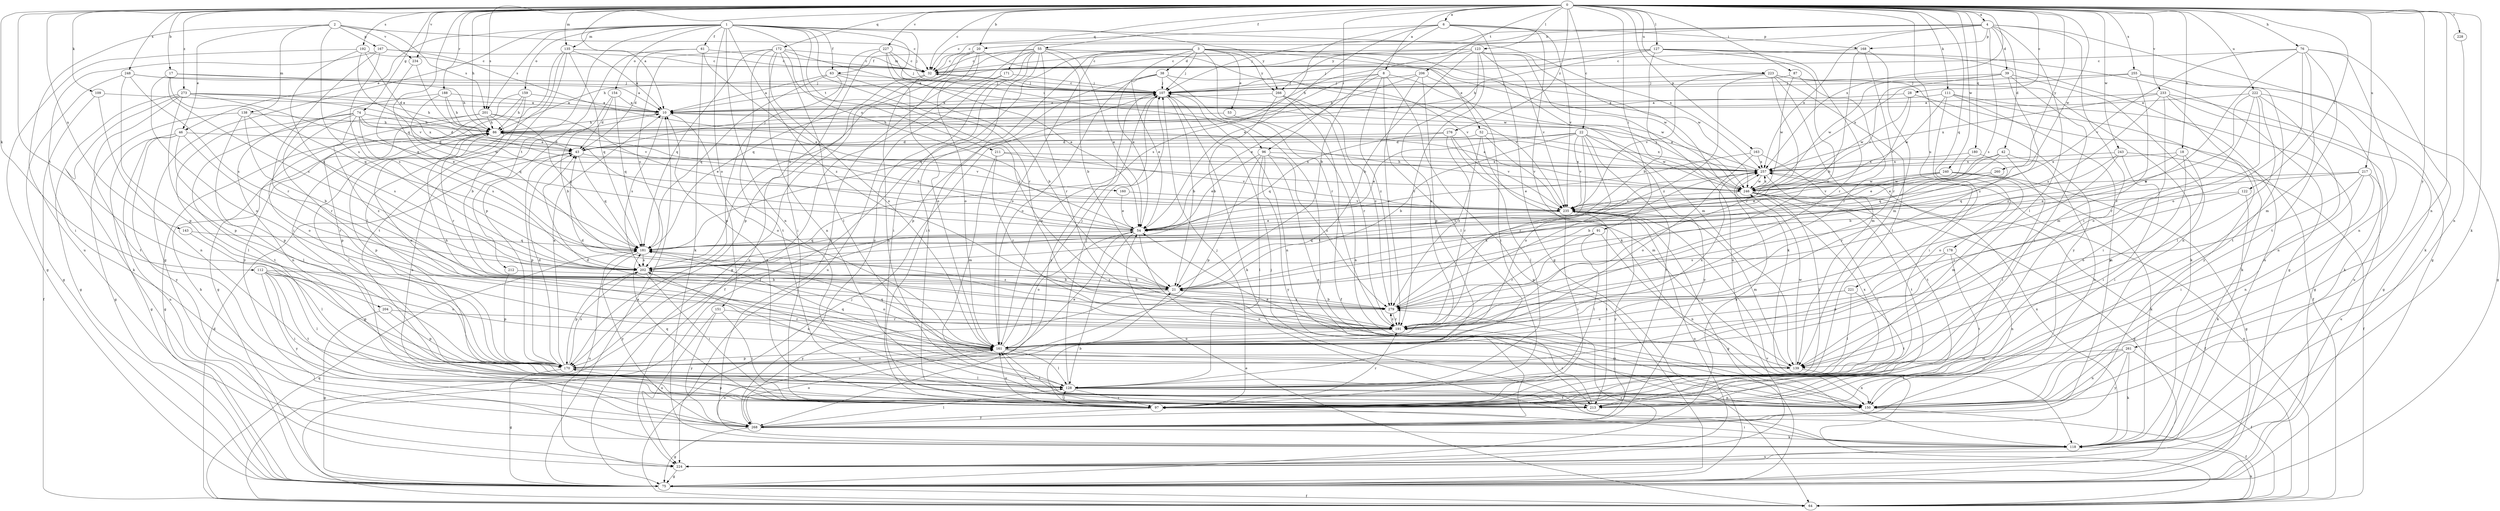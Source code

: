 strict digraph  {
0;
1;
2;
3;
4;
6;
8;
10;
17;
18;
20;
21;
22;
28;
32;
38;
39;
42;
43;
46;
52;
53;
54;
55;
61;
63;
64;
74;
75;
76;
86;
87;
91;
96;
97;
107;
109;
111;
112;
118;
122;
123;
127;
128;
135;
138;
139;
143;
150;
151;
154;
159;
160;
161;
163;
167;
168;
170;
171;
172;
178;
180;
181;
188;
191;
192;
201;
202;
204;
206;
211;
212;
213;
217;
221;
222;
223;
224;
227;
228;
233;
234;
235;
240;
243;
246;
248;
255;
257;
260;
261;
266;
268;
273;
276;
279;
0 -> 4  [label=a];
0 -> 6  [label=a];
0 -> 8  [label=a];
0 -> 10  [label=a];
0 -> 17  [label=b];
0 -> 18  [label=b];
0 -> 20  [label=b];
0 -> 22  [label=c];
0 -> 28  [label=c];
0 -> 32  [label=c];
0 -> 55  [label=f];
0 -> 74  [label=g];
0 -> 76  [label=h];
0 -> 86  [label=h];
0 -> 87  [label=i];
0 -> 91  [label=i];
0 -> 96  [label=i];
0 -> 109  [label=k];
0 -> 111  [label=k];
0 -> 112  [label=k];
0 -> 118  [label=k];
0 -> 122  [label=l];
0 -> 123  [label=l];
0 -> 127  [label=l];
0 -> 135  [label=m];
0 -> 143  [label=n];
0 -> 150  [label=n];
0 -> 163  [label=p];
0 -> 171  [label=q];
0 -> 172  [label=q];
0 -> 178  [label=q];
0 -> 180  [label=q];
0 -> 181  [label=q];
0 -> 188  [label=r];
0 -> 192  [label=s];
0 -> 201  [label=s];
0 -> 204  [label=t];
0 -> 206  [label=t];
0 -> 217  [label=u];
0 -> 221  [label=u];
0 -> 222  [label=u];
0 -> 223  [label=u];
0 -> 227  [label=v];
0 -> 228  [label=v];
0 -> 233  [label=v];
0 -> 234  [label=v];
0 -> 240  [label=w];
0 -> 243  [label=w];
0 -> 246  [label=w];
0 -> 248  [label=x];
0 -> 255  [label=x];
0 -> 257  [label=x];
0 -> 260  [label=y];
0 -> 261  [label=y];
0 -> 273  [label=z];
0 -> 276  [label=z];
1 -> 46  [label=e];
1 -> 61  [label=f];
1 -> 63  [label=f];
1 -> 75  [label=g];
1 -> 96  [label=i];
1 -> 107  [label=j];
1 -> 135  [label=m];
1 -> 150  [label=n];
1 -> 151  [label=o];
1 -> 154  [label=o];
1 -> 159  [label=o];
1 -> 160  [label=o];
1 -> 191  [label=r];
1 -> 201  [label=s];
1 -> 211  [label=t];
1 -> 212  [label=t];
1 -> 257  [label=x];
1 -> 266  [label=y];
1 -> 279  [label=z];
2 -> 32  [label=c];
2 -> 46  [label=e];
2 -> 138  [label=m];
2 -> 167  [label=p];
2 -> 201  [label=s];
2 -> 202  [label=s];
2 -> 224  [label=u];
2 -> 234  [label=v];
3 -> 38  [label=d];
3 -> 52  [label=e];
3 -> 53  [label=e];
3 -> 54  [label=e];
3 -> 63  [label=f];
3 -> 64  [label=f];
3 -> 97  [label=i];
3 -> 107  [label=j];
3 -> 139  [label=m];
3 -> 161  [label=o];
3 -> 191  [label=r];
3 -> 246  [label=w];
3 -> 266  [label=y];
4 -> 20  [label=b];
4 -> 32  [label=c];
4 -> 39  [label=d];
4 -> 42  [label=d];
4 -> 75  [label=g];
4 -> 97  [label=i];
4 -> 107  [label=j];
4 -> 128  [label=l];
4 -> 168  [label=p];
4 -> 202  [label=s];
4 -> 257  [label=x];
4 -> 266  [label=y];
6 -> 21  [label=b];
6 -> 32  [label=c];
6 -> 54  [label=e];
6 -> 75  [label=g];
6 -> 118  [label=k];
6 -> 168  [label=p];
6 -> 202  [label=s];
6 -> 235  [label=v];
8 -> 54  [label=e];
8 -> 75  [label=g];
8 -> 107  [label=j];
8 -> 128  [label=l];
8 -> 181  [label=q];
8 -> 246  [label=w];
8 -> 279  [label=z];
10 -> 86  [label=h];
10 -> 161  [label=o];
10 -> 202  [label=s];
17 -> 86  [label=h];
17 -> 107  [label=j];
17 -> 161  [label=o];
17 -> 181  [label=q];
17 -> 202  [label=s];
18 -> 21  [label=b];
18 -> 97  [label=i];
18 -> 139  [label=m];
18 -> 257  [label=x];
20 -> 32  [label=c];
20 -> 75  [label=g];
20 -> 161  [label=o];
20 -> 181  [label=q];
20 -> 246  [label=w];
20 -> 268  [label=y];
21 -> 202  [label=s];
21 -> 268  [label=y];
21 -> 279  [label=z];
22 -> 21  [label=b];
22 -> 43  [label=d];
22 -> 54  [label=e];
22 -> 161  [label=o];
22 -> 191  [label=r];
22 -> 213  [label=t];
22 -> 235  [label=v];
22 -> 246  [label=w];
22 -> 268  [label=y];
28 -> 10  [label=a];
28 -> 118  [label=k];
28 -> 235  [label=v];
28 -> 246  [label=w];
32 -> 107  [label=j];
32 -> 150  [label=n];
32 -> 170  [label=p];
38 -> 54  [label=e];
38 -> 107  [label=j];
38 -> 161  [label=o];
38 -> 170  [label=p];
38 -> 213  [label=t];
38 -> 235  [label=v];
39 -> 97  [label=i];
39 -> 107  [label=j];
39 -> 150  [label=n];
39 -> 235  [label=v];
39 -> 246  [label=w];
39 -> 279  [label=z];
42 -> 54  [label=e];
42 -> 97  [label=i];
42 -> 150  [label=n];
42 -> 181  [label=q];
42 -> 257  [label=x];
43 -> 107  [label=j];
43 -> 170  [label=p];
43 -> 181  [label=q];
43 -> 257  [label=x];
46 -> 43  [label=d];
46 -> 75  [label=g];
46 -> 128  [label=l];
46 -> 191  [label=r];
46 -> 224  [label=u];
46 -> 268  [label=y];
52 -> 43  [label=d];
52 -> 139  [label=m];
52 -> 235  [label=v];
52 -> 257  [label=x];
52 -> 279  [label=z];
53 -> 86  [label=h];
53 -> 150  [label=n];
54 -> 86  [label=h];
54 -> 128  [label=l];
54 -> 150  [label=n];
54 -> 161  [label=o];
54 -> 181  [label=q];
55 -> 21  [label=b];
55 -> 32  [label=c];
55 -> 54  [label=e];
55 -> 86  [label=h];
55 -> 97  [label=i];
55 -> 191  [label=r];
55 -> 202  [label=s];
55 -> 213  [label=t];
55 -> 235  [label=v];
55 -> 268  [label=y];
61 -> 32  [label=c];
61 -> 43  [label=d];
61 -> 54  [label=e];
61 -> 118  [label=k];
61 -> 170  [label=p];
63 -> 10  [label=a];
63 -> 21  [label=b];
63 -> 107  [label=j];
63 -> 170  [label=p];
63 -> 181  [label=q];
64 -> 43  [label=d];
64 -> 54  [label=e];
64 -> 107  [label=j];
64 -> 118  [label=k];
64 -> 181  [label=q];
64 -> 235  [label=v];
64 -> 257  [label=x];
74 -> 43  [label=d];
74 -> 86  [label=h];
74 -> 128  [label=l];
74 -> 150  [label=n];
74 -> 161  [label=o];
74 -> 202  [label=s];
74 -> 246  [label=w];
74 -> 279  [label=z];
75 -> 10  [label=a];
75 -> 64  [label=f];
75 -> 279  [label=z];
76 -> 32  [label=c];
76 -> 118  [label=k];
76 -> 139  [label=m];
76 -> 150  [label=n];
76 -> 161  [label=o];
76 -> 213  [label=t];
76 -> 235  [label=v];
76 -> 279  [label=z];
86 -> 43  [label=d];
86 -> 75  [label=g];
86 -> 128  [label=l];
86 -> 161  [label=o];
86 -> 170  [label=p];
86 -> 235  [label=v];
87 -> 107  [label=j];
87 -> 191  [label=r];
87 -> 246  [label=w];
91 -> 128  [label=l];
91 -> 150  [label=n];
91 -> 181  [label=q];
91 -> 191  [label=r];
96 -> 54  [label=e];
96 -> 128  [label=l];
96 -> 150  [label=n];
96 -> 170  [label=p];
96 -> 257  [label=x];
96 -> 268  [label=y];
96 -> 279  [label=z];
97 -> 21  [label=b];
97 -> 107  [label=j];
97 -> 128  [label=l];
97 -> 161  [label=o];
97 -> 170  [label=p];
97 -> 181  [label=q];
97 -> 191  [label=r];
97 -> 257  [label=x];
97 -> 268  [label=y];
107 -> 10  [label=a];
107 -> 21  [label=b];
107 -> 32  [label=c];
107 -> 118  [label=k];
107 -> 150  [label=n];
107 -> 161  [label=o];
107 -> 268  [label=y];
109 -> 10  [label=a];
109 -> 64  [label=f];
109 -> 150  [label=n];
111 -> 10  [label=a];
111 -> 64  [label=f];
111 -> 75  [label=g];
111 -> 97  [label=i];
111 -> 246  [label=w];
111 -> 268  [label=y];
112 -> 21  [label=b];
112 -> 97  [label=i];
112 -> 128  [label=l];
112 -> 161  [label=o];
112 -> 170  [label=p];
112 -> 213  [label=t];
112 -> 268  [label=y];
118 -> 86  [label=h];
118 -> 97  [label=i];
118 -> 107  [label=j];
118 -> 161  [label=o];
118 -> 224  [label=u];
118 -> 257  [label=x];
122 -> 118  [label=k];
122 -> 191  [label=r];
122 -> 235  [label=v];
123 -> 10  [label=a];
123 -> 21  [label=b];
123 -> 32  [label=c];
123 -> 86  [label=h];
123 -> 118  [label=k];
123 -> 161  [label=o];
123 -> 191  [label=r];
123 -> 224  [label=u];
123 -> 235  [label=v];
127 -> 21  [label=b];
127 -> 32  [label=c];
127 -> 75  [label=g];
127 -> 86  [label=h];
127 -> 107  [label=j];
127 -> 191  [label=r];
127 -> 224  [label=u];
127 -> 279  [label=z];
128 -> 97  [label=i];
128 -> 107  [label=j];
128 -> 150  [label=n];
128 -> 202  [label=s];
128 -> 213  [label=t];
135 -> 10  [label=a];
135 -> 32  [label=c];
135 -> 97  [label=i];
135 -> 128  [label=l];
135 -> 181  [label=q];
135 -> 213  [label=t];
138 -> 21  [label=b];
138 -> 75  [label=g];
138 -> 86  [label=h];
138 -> 170  [label=p];
138 -> 202  [label=s];
139 -> 43  [label=d];
139 -> 54  [label=e];
139 -> 150  [label=n];
139 -> 181  [label=q];
139 -> 246  [label=w];
143 -> 128  [label=l];
143 -> 181  [label=q];
150 -> 64  [label=f];
151 -> 97  [label=i];
151 -> 191  [label=r];
151 -> 224  [label=u];
151 -> 268  [label=y];
154 -> 10  [label=a];
154 -> 21  [label=b];
154 -> 43  [label=d];
154 -> 181  [label=q];
159 -> 10  [label=a];
159 -> 21  [label=b];
159 -> 75  [label=g];
159 -> 86  [label=h];
159 -> 268  [label=y];
160 -> 54  [label=e];
160 -> 235  [label=v];
161 -> 86  [label=h];
161 -> 107  [label=j];
161 -> 128  [label=l];
161 -> 139  [label=m];
161 -> 170  [label=p];
161 -> 181  [label=q];
161 -> 213  [label=t];
161 -> 257  [label=x];
163 -> 54  [label=e];
163 -> 161  [label=o];
163 -> 213  [label=t];
163 -> 257  [label=x];
167 -> 32  [label=c];
167 -> 97  [label=i];
167 -> 191  [label=r];
167 -> 202  [label=s];
167 -> 257  [label=x];
168 -> 21  [label=b];
168 -> 32  [label=c];
168 -> 139  [label=m];
168 -> 191  [label=r];
170 -> 10  [label=a];
170 -> 43  [label=d];
170 -> 54  [label=e];
170 -> 75  [label=g];
170 -> 128  [label=l];
170 -> 161  [label=o];
170 -> 202  [label=s];
171 -> 64  [label=f];
171 -> 107  [label=j];
171 -> 224  [label=u];
172 -> 128  [label=l];
172 -> 150  [label=n];
172 -> 161  [label=o];
172 -> 181  [label=q];
172 -> 202  [label=s];
172 -> 213  [label=t];
172 -> 246  [label=w];
172 -> 279  [label=z];
172 -> 32  [label=m];
178 -> 150  [label=n];
178 -> 170  [label=p];
178 -> 202  [label=s];
178 -> 213  [label=t];
180 -> 54  [label=e];
180 -> 191  [label=r];
180 -> 257  [label=x];
181 -> 202  [label=s];
181 -> 224  [label=u];
181 -> 268  [label=y];
181 -> 279  [label=z];
188 -> 10  [label=a];
188 -> 86  [label=h];
188 -> 181  [label=q];
188 -> 191  [label=r];
188 -> 235  [label=v];
191 -> 43  [label=d];
191 -> 161  [label=o];
191 -> 279  [label=z];
192 -> 32  [label=c];
192 -> 43  [label=d];
192 -> 75  [label=g];
192 -> 202  [label=s];
192 -> 235  [label=v];
201 -> 54  [label=e];
201 -> 86  [label=h];
201 -> 170  [label=p];
201 -> 181  [label=q];
201 -> 191  [label=r];
201 -> 213  [label=t];
202 -> 21  [label=b];
202 -> 97  [label=i];
202 -> 161  [label=o];
202 -> 170  [label=p];
204 -> 75  [label=g];
204 -> 170  [label=p];
204 -> 191  [label=r];
206 -> 86  [label=h];
206 -> 97  [label=i];
206 -> 107  [label=j];
206 -> 170  [label=p];
206 -> 191  [label=r];
211 -> 139  [label=m];
211 -> 191  [label=r];
211 -> 235  [label=v];
211 -> 257  [label=x];
212 -> 21  [label=b];
212 -> 170  [label=p];
213 -> 10  [label=a];
213 -> 161  [label=o];
213 -> 191  [label=r];
217 -> 54  [label=e];
217 -> 97  [label=i];
217 -> 150  [label=n];
217 -> 161  [label=o];
217 -> 224  [label=u];
217 -> 246  [label=w];
221 -> 128  [label=l];
221 -> 161  [label=o];
221 -> 213  [label=t];
221 -> 279  [label=z];
222 -> 10  [label=a];
222 -> 118  [label=k];
222 -> 128  [label=l];
222 -> 150  [label=n];
222 -> 161  [label=o];
222 -> 191  [label=r];
222 -> 279  [label=z];
223 -> 107  [label=j];
223 -> 118  [label=k];
223 -> 128  [label=l];
223 -> 139  [label=m];
223 -> 191  [label=r];
223 -> 235  [label=v];
223 -> 268  [label=y];
223 -> 279  [label=z];
224 -> 75  [label=g];
227 -> 32  [label=c];
227 -> 54  [label=e];
227 -> 97  [label=i];
227 -> 107  [label=j];
227 -> 161  [label=o];
227 -> 224  [label=u];
228 -> 150  [label=n];
233 -> 10  [label=a];
233 -> 75  [label=g];
233 -> 97  [label=i];
233 -> 202  [label=s];
233 -> 224  [label=u];
233 -> 257  [label=x];
233 -> 268  [label=y];
234 -> 54  [label=e];
234 -> 181  [label=q];
235 -> 54  [label=e];
235 -> 75  [label=g];
235 -> 97  [label=i];
235 -> 139  [label=m];
235 -> 213  [label=t];
235 -> 224  [label=u];
235 -> 268  [label=y];
240 -> 54  [label=e];
240 -> 75  [label=g];
240 -> 118  [label=k];
240 -> 139  [label=m];
240 -> 235  [label=v];
240 -> 246  [label=w];
243 -> 64  [label=f];
243 -> 97  [label=i];
243 -> 161  [label=o];
243 -> 181  [label=q];
243 -> 257  [label=x];
246 -> 10  [label=a];
246 -> 64  [label=f];
246 -> 75  [label=g];
246 -> 86  [label=h];
246 -> 97  [label=i];
246 -> 107  [label=j];
246 -> 128  [label=l];
246 -> 235  [label=v];
246 -> 257  [label=x];
248 -> 10  [label=a];
248 -> 75  [label=g];
248 -> 107  [label=j];
248 -> 170  [label=p];
248 -> 202  [label=s];
255 -> 75  [label=g];
255 -> 107  [label=j];
255 -> 139  [label=m];
255 -> 213  [label=t];
255 -> 257  [label=x];
257 -> 10  [label=a];
257 -> 202  [label=s];
257 -> 213  [label=t];
257 -> 246  [label=w];
260 -> 21  [label=b];
260 -> 246  [label=w];
261 -> 64  [label=f];
261 -> 118  [label=k];
261 -> 139  [label=m];
261 -> 150  [label=n];
261 -> 213  [label=t];
261 -> 268  [label=y];
266 -> 10  [label=a];
266 -> 21  [label=b];
266 -> 64  [label=f];
266 -> 191  [label=r];
266 -> 279  [label=z];
268 -> 10  [label=a];
268 -> 75  [label=g];
268 -> 118  [label=k];
268 -> 128  [label=l];
268 -> 161  [label=o];
268 -> 257  [label=x];
273 -> 10  [label=a];
273 -> 54  [label=e];
273 -> 75  [label=g];
273 -> 86  [label=h];
273 -> 118  [label=k];
273 -> 170  [label=p];
273 -> 213  [label=t];
273 -> 257  [label=x];
276 -> 43  [label=d];
276 -> 128  [label=l];
276 -> 181  [label=q];
276 -> 191  [label=r];
276 -> 235  [label=v];
279 -> 21  [label=b];
279 -> 191  [label=r];
279 -> 257  [label=x];
}
